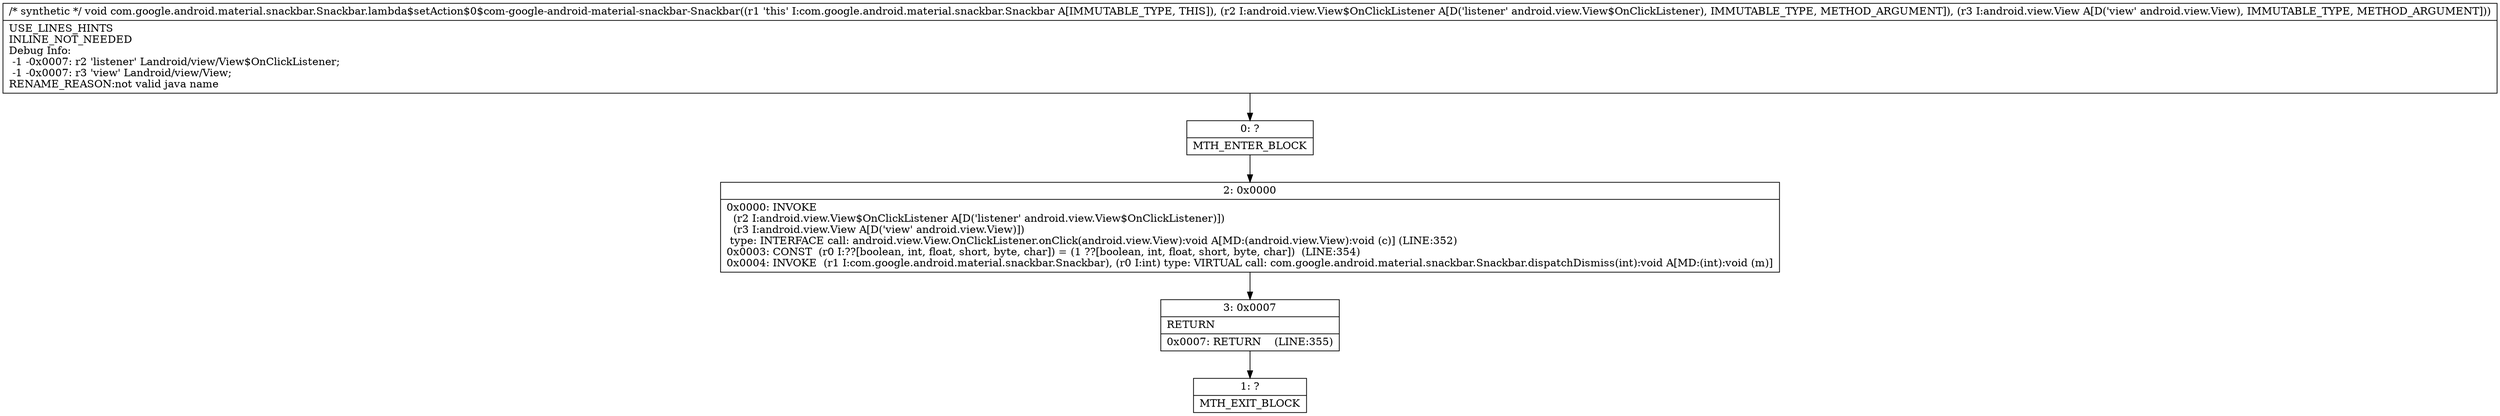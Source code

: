 digraph "CFG forcom.google.android.material.snackbar.Snackbar.lambda$setAction$0$com\-google\-android\-material\-snackbar\-Snackbar(Landroid\/view\/View$OnClickListener;Landroid\/view\/View;)V" {
Node_0 [shape=record,label="{0\:\ ?|MTH_ENTER_BLOCK\l}"];
Node_2 [shape=record,label="{2\:\ 0x0000|0x0000: INVOKE  \l  (r2 I:android.view.View$OnClickListener A[D('listener' android.view.View$OnClickListener)])\l  (r3 I:android.view.View A[D('view' android.view.View)])\l type: INTERFACE call: android.view.View.OnClickListener.onClick(android.view.View):void A[MD:(android.view.View):void (c)] (LINE:352)\l0x0003: CONST  (r0 I:??[boolean, int, float, short, byte, char]) = (1 ??[boolean, int, float, short, byte, char])  (LINE:354)\l0x0004: INVOKE  (r1 I:com.google.android.material.snackbar.Snackbar), (r0 I:int) type: VIRTUAL call: com.google.android.material.snackbar.Snackbar.dispatchDismiss(int):void A[MD:(int):void (m)]\l}"];
Node_3 [shape=record,label="{3\:\ 0x0007|RETURN\l|0x0007: RETURN    (LINE:355)\l}"];
Node_1 [shape=record,label="{1\:\ ?|MTH_EXIT_BLOCK\l}"];
MethodNode[shape=record,label="{\/* synthetic *\/ void com.google.android.material.snackbar.Snackbar.lambda$setAction$0$com\-google\-android\-material\-snackbar\-Snackbar((r1 'this' I:com.google.android.material.snackbar.Snackbar A[IMMUTABLE_TYPE, THIS]), (r2 I:android.view.View$OnClickListener A[D('listener' android.view.View$OnClickListener), IMMUTABLE_TYPE, METHOD_ARGUMENT]), (r3 I:android.view.View A[D('view' android.view.View), IMMUTABLE_TYPE, METHOD_ARGUMENT]))  | USE_LINES_HINTS\lINLINE_NOT_NEEDED\lDebug Info:\l  \-1 \-0x0007: r2 'listener' Landroid\/view\/View$OnClickListener;\l  \-1 \-0x0007: r3 'view' Landroid\/view\/View;\lRENAME_REASON:not valid java name\l}"];
MethodNode -> Node_0;Node_0 -> Node_2;
Node_2 -> Node_3;
Node_3 -> Node_1;
}

